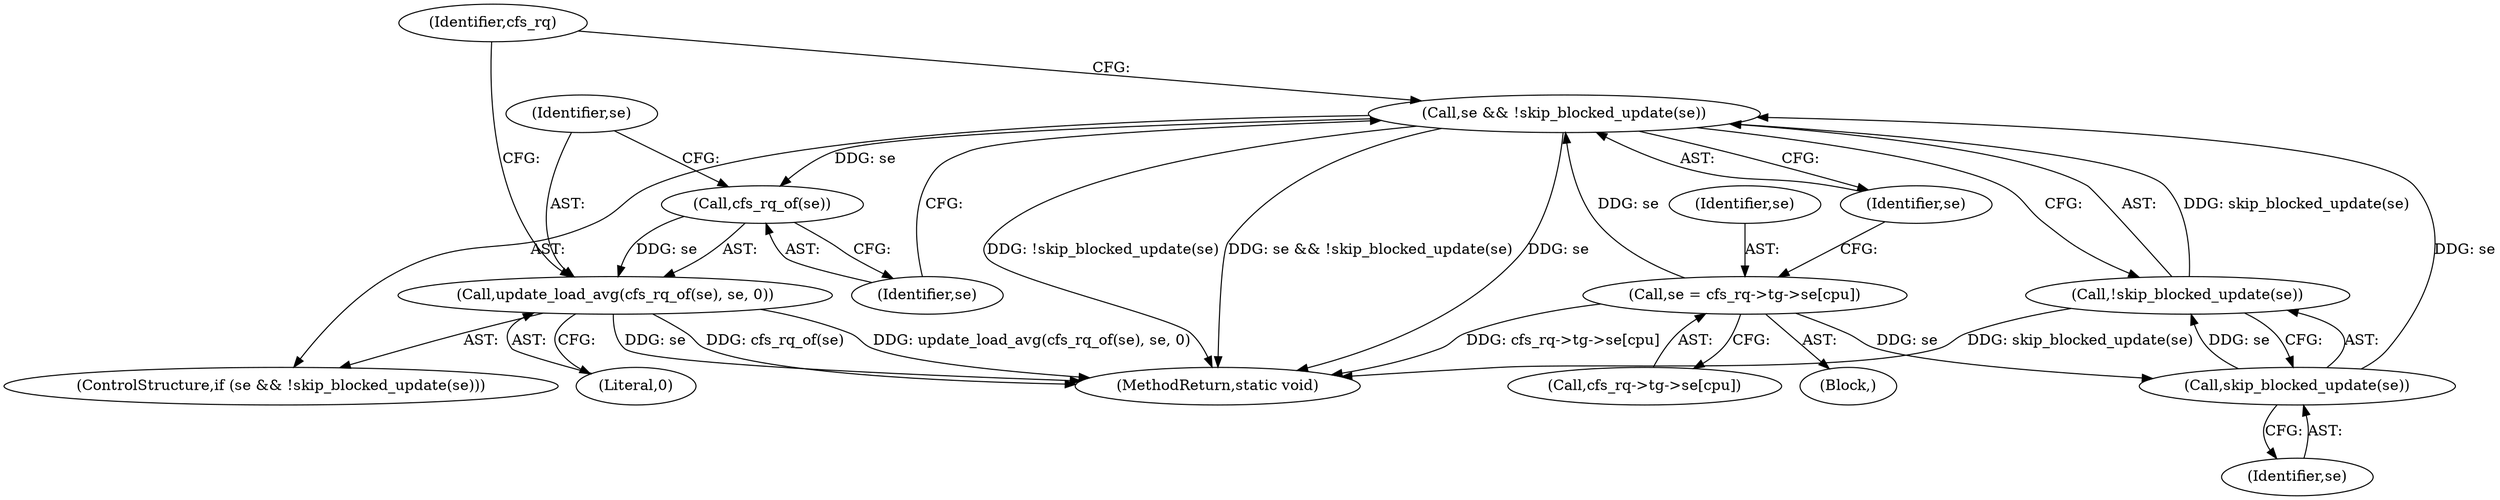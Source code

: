 digraph "0_linux_c40f7d74c741a907cfaeb73a7697081881c497d0_1@API" {
"1000157" [label="(Call,update_load_avg(cfs_rq_of(se), se, 0))"];
"1000158" [label="(Call,cfs_rq_of(se))"];
"1000152" [label="(Call,se && !skip_blocked_update(se))"];
"1000142" [label="(Call,se = cfs_rq->tg->se[cpu])"];
"1000155" [label="(Call,skip_blocked_update(se))"];
"1000154" [label="(Call,!skip_blocked_update(se))"];
"1000128" [label="(Block,)"];
"1000157" [label="(Call,update_load_avg(cfs_rq_of(se), se, 0))"];
"1000155" [label="(Call,skip_blocked_update(se))"];
"1000158" [label="(Call,cfs_rq_of(se))"];
"1000160" [label="(Identifier,se)"];
"1000153" [label="(Identifier,se)"];
"1000221" [label="(MethodReturn,static void)"];
"1000161" [label="(Literal,0)"];
"1000142" [label="(Call,se = cfs_rq->tg->se[cpu])"];
"1000144" [label="(Call,cfs_rq->tg->se[cpu])"];
"1000151" [label="(ControlStructure,if (se && !skip_blocked_update(se)))"];
"1000156" [label="(Identifier,se)"];
"1000164" [label="(Identifier,cfs_rq)"];
"1000159" [label="(Identifier,se)"];
"1000154" [label="(Call,!skip_blocked_update(se))"];
"1000143" [label="(Identifier,se)"];
"1000152" [label="(Call,se && !skip_blocked_update(se))"];
"1000157" -> "1000151"  [label="AST: "];
"1000157" -> "1000161"  [label="CFG: "];
"1000158" -> "1000157"  [label="AST: "];
"1000160" -> "1000157"  [label="AST: "];
"1000161" -> "1000157"  [label="AST: "];
"1000164" -> "1000157"  [label="CFG: "];
"1000157" -> "1000221"  [label="DDG: update_load_avg(cfs_rq_of(se), se, 0)"];
"1000157" -> "1000221"  [label="DDG: se"];
"1000157" -> "1000221"  [label="DDG: cfs_rq_of(se)"];
"1000158" -> "1000157"  [label="DDG: se"];
"1000158" -> "1000159"  [label="CFG: "];
"1000159" -> "1000158"  [label="AST: "];
"1000160" -> "1000158"  [label="CFG: "];
"1000152" -> "1000158"  [label="DDG: se"];
"1000152" -> "1000151"  [label="AST: "];
"1000152" -> "1000153"  [label="CFG: "];
"1000152" -> "1000154"  [label="CFG: "];
"1000153" -> "1000152"  [label="AST: "];
"1000154" -> "1000152"  [label="AST: "];
"1000159" -> "1000152"  [label="CFG: "];
"1000164" -> "1000152"  [label="CFG: "];
"1000152" -> "1000221"  [label="DDG: se"];
"1000152" -> "1000221"  [label="DDG: se && !skip_blocked_update(se)"];
"1000152" -> "1000221"  [label="DDG: !skip_blocked_update(se)"];
"1000142" -> "1000152"  [label="DDG: se"];
"1000155" -> "1000152"  [label="DDG: se"];
"1000154" -> "1000152"  [label="DDG: skip_blocked_update(se)"];
"1000142" -> "1000128"  [label="AST: "];
"1000142" -> "1000144"  [label="CFG: "];
"1000143" -> "1000142"  [label="AST: "];
"1000144" -> "1000142"  [label="AST: "];
"1000153" -> "1000142"  [label="CFG: "];
"1000142" -> "1000221"  [label="DDG: cfs_rq->tg->se[cpu]"];
"1000142" -> "1000155"  [label="DDG: se"];
"1000155" -> "1000154"  [label="AST: "];
"1000155" -> "1000156"  [label="CFG: "];
"1000156" -> "1000155"  [label="AST: "];
"1000154" -> "1000155"  [label="CFG: "];
"1000155" -> "1000154"  [label="DDG: se"];
"1000154" -> "1000221"  [label="DDG: skip_blocked_update(se)"];
}
